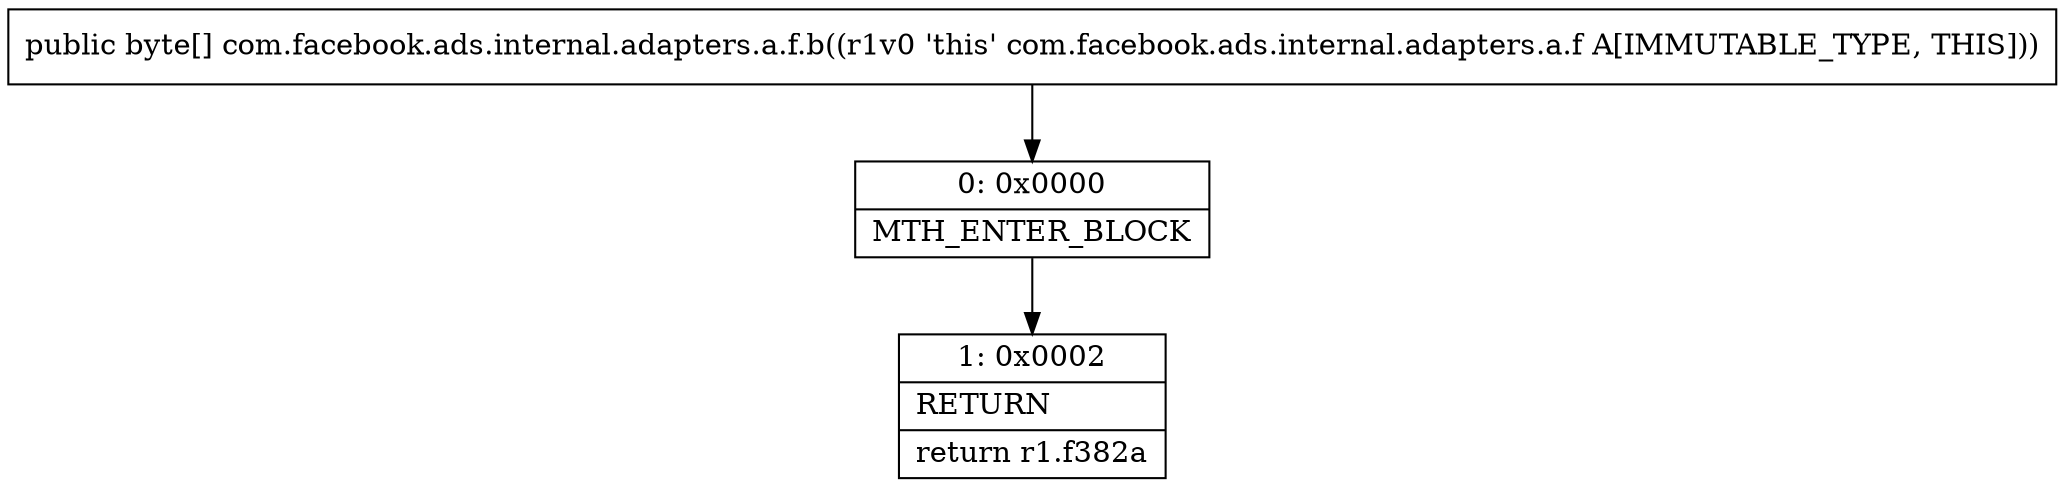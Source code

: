 digraph "CFG forcom.facebook.ads.internal.adapters.a.f.b()[B" {
Node_0 [shape=record,label="{0\:\ 0x0000|MTH_ENTER_BLOCK\l}"];
Node_1 [shape=record,label="{1\:\ 0x0002|RETURN\l|return r1.f382a\l}"];
MethodNode[shape=record,label="{public byte[] com.facebook.ads.internal.adapters.a.f.b((r1v0 'this' com.facebook.ads.internal.adapters.a.f A[IMMUTABLE_TYPE, THIS])) }"];
MethodNode -> Node_0;
Node_0 -> Node_1;
}

